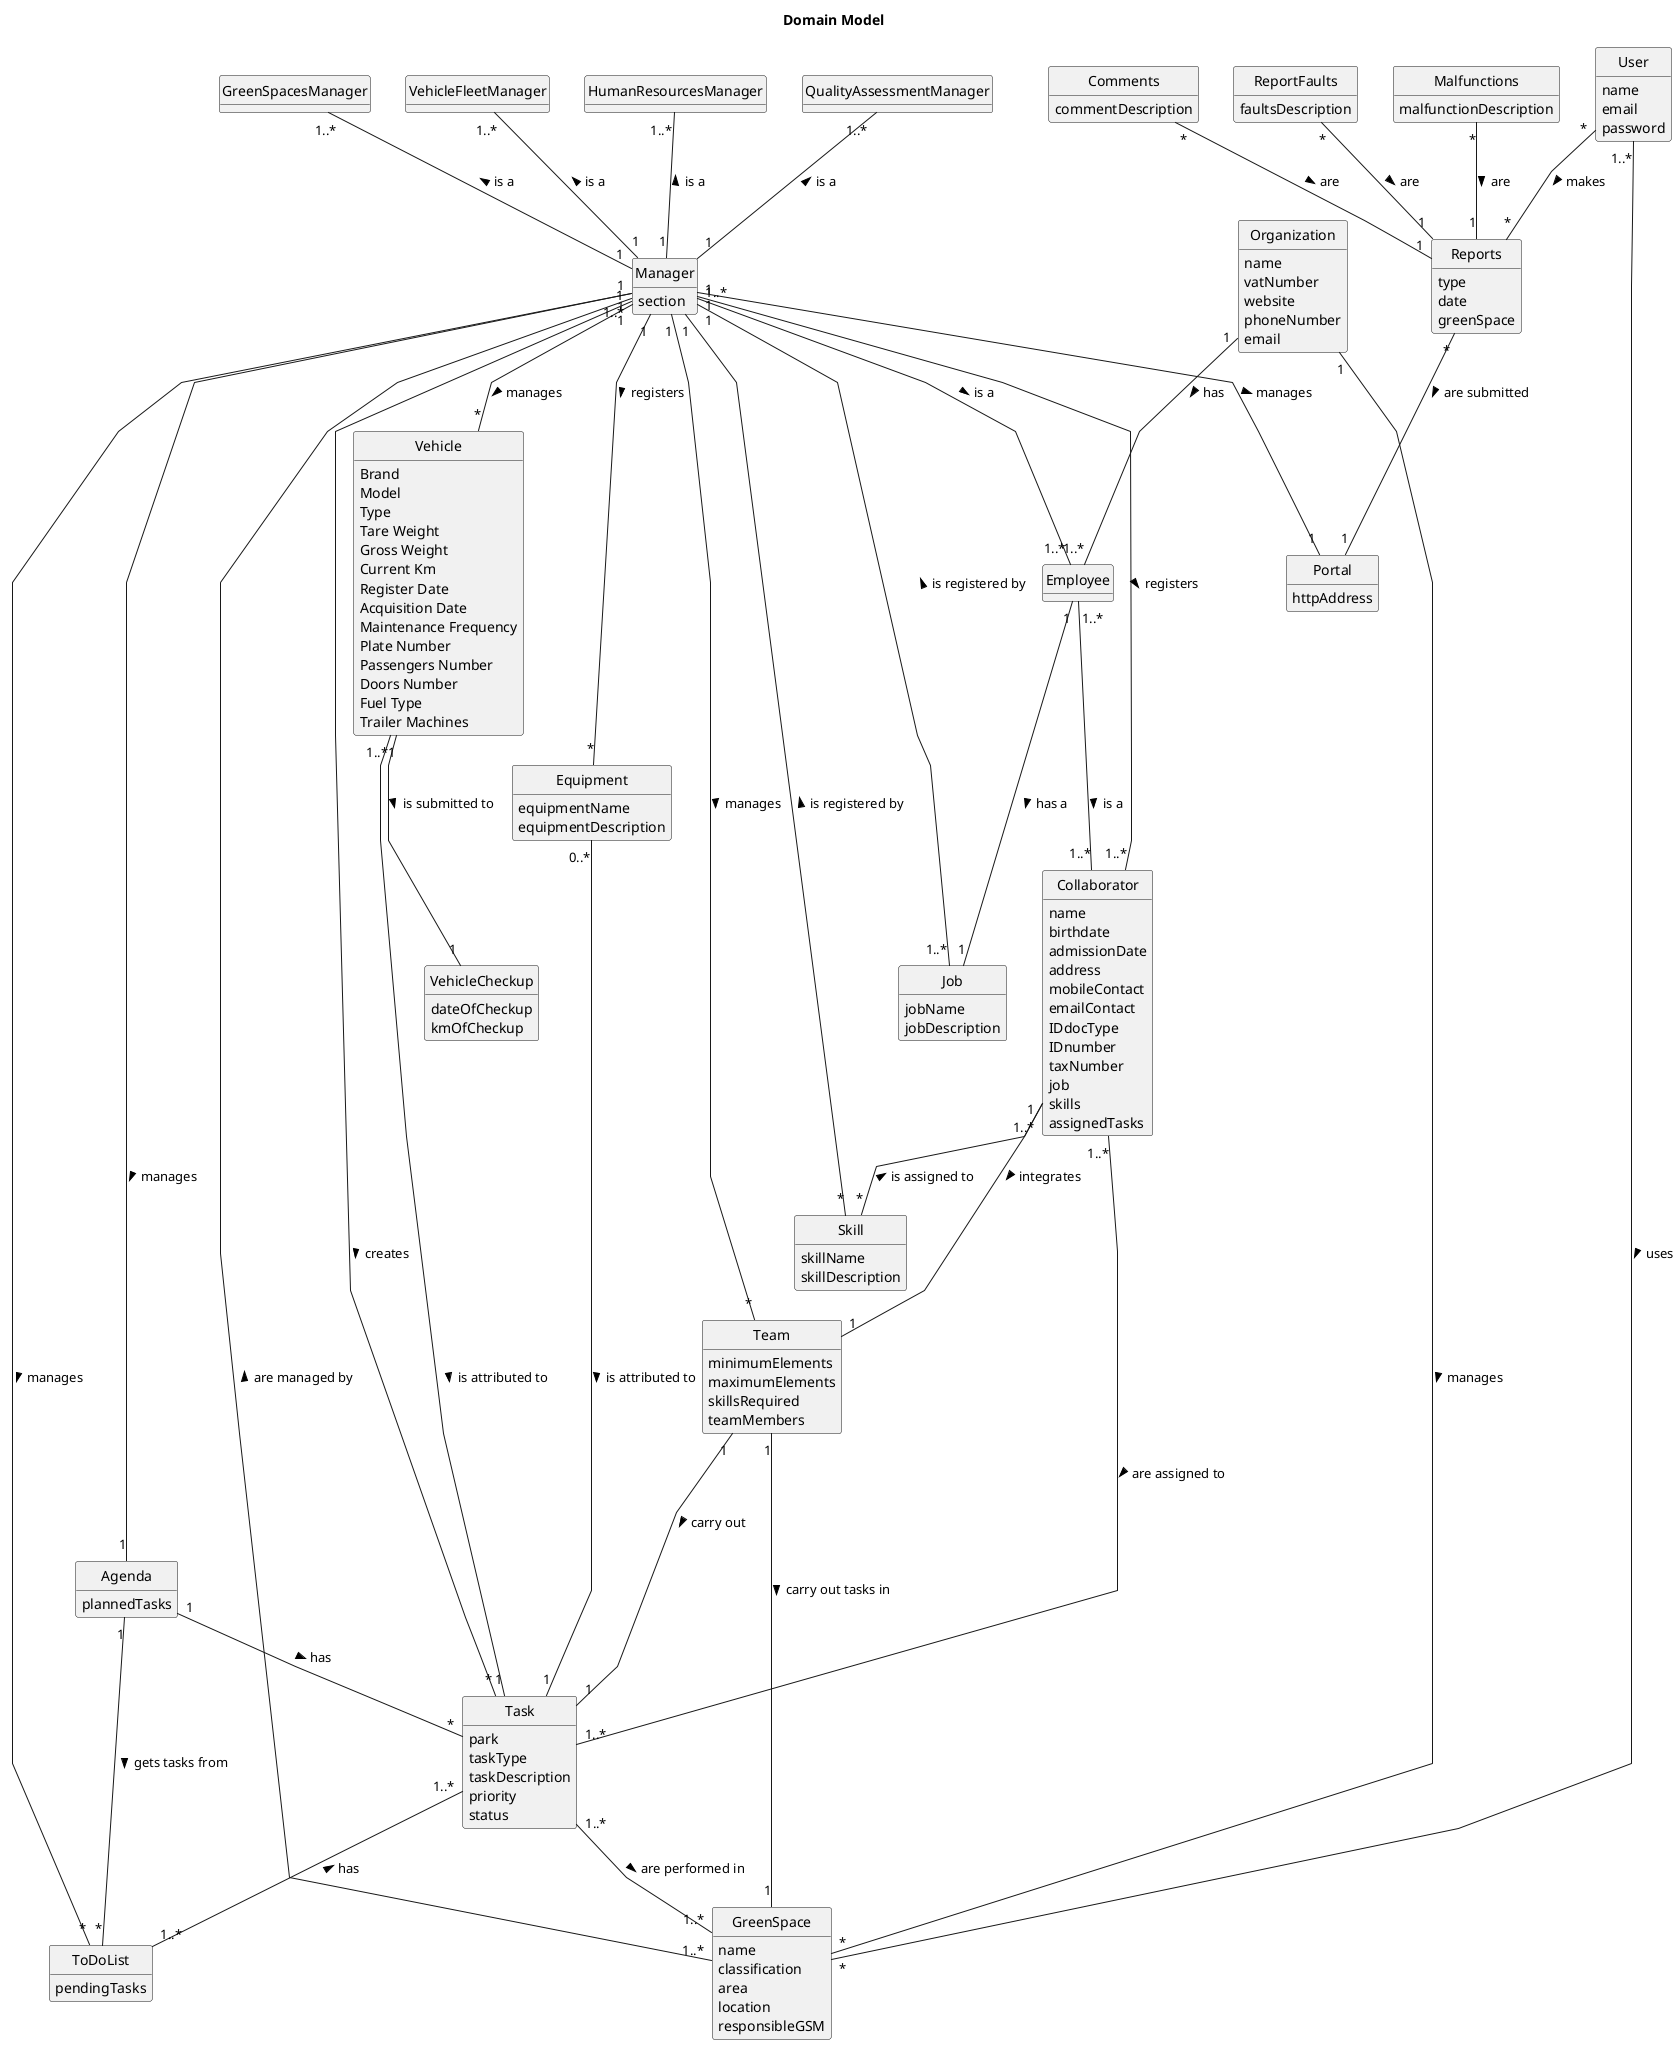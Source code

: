 @startuml
'skinparam monochrome true
skinparam packageStyle rectangle
skinparam shadowing false
skinparam linetype polyline
'left to right direction
skinparam classAttributeIconSize 0
hide circle
hide methods

title Domain Model

class Organization {
    name
    vatNumber
    website
    phoneNumber
    email
}

class Employee {

}

class Collaborator {
    name
    birthdate
    admissionDate
    address
    mobileContact
    emailContact
    IDdocType
    IDnumber
    taxNumber
    job
    skills
    assignedTasks

}

class Manager {
    section
}

class HumanResourcesManager {

}

class VehicleFleetManager {

}

class GreenSpacesManager {

}

class QualityAssessmentManager {

}

class Skill {
    skillName
    skillDescription
}

class Job {
    jobName
    jobDescription
}

class Vehicle {
    Brand
    Model
    Type
    Tare Weight
    Gross Weight
    Current Km
    Register Date
    Acquisition Date
    Maintenance Frequency
    Plate Number
    Passengers Number
    Doors Number
    Fuel Type
    Trailer Machines
}

class VehicleCheckup{
    dateOfCheckup
    kmOfCheckup
}

class Equipment {
    equipmentName
    equipmentDescription
}

class Agenda {
    plannedTasks
}


class Task {
    park
    taskType
    taskDescription
    priority
    status

}

class ToDoList{
    pendingTasks
}

class Team {
    minimumElements
    maximumElements
    skillsRequired
    teamMembers
}

class GreenSpace {
    name
    classification
    area
    location
    responsibleGSM
}

class Portal {
    httpAddress
}

class User {
    name
    email
    password
}

class Reports {
    type
    date
    greenSpace

}

class Comments {
    commentDescription
}

class ReportFaults {
    faultsDescription
}

class Malfunctions {
    malfunctionDescription
}



Manager "1..*" -- "1..*" Employee: is a >
Manager "1" -- "1" Portal: manages >
Manager "1" --up "1..*" Job:  is registered by <
Manager "1" -- "*" Skill: is registered by <
Manager "1" -- "1..*" Collaborator: registers >
Manager "1" -- "1" Agenda: manages >
Manager "1" -- "*" ToDoList: manages >
Manager "1" -- "*" Equipment: registers >
Manager "1" -- "*" Vehicle: manages >
Manager "1" -- "*" Task: creates >
Manager "1" -- "*" Team: manages >
Manager "1" --up "1..*" HumanResourcesManager: is a >
Manager "1" --up "1..*" VehicleFleetManager: is a >
Manager "1" --up "1..*" GreenSpacesManager: is a >
Manager "1" --up "1..*" QualityAssessmentManager: is a >

Agenda "1" -- "*" ToDoList: gets tasks from >


User "1..*" -- "*" GreenSpace: uses >
User "*" -- "*" Reports: makes >

Comments "*" -- "1" Reports: are >
ReportFaults "*" -- "1" Reports: are >
Malfunctions "*" -- "1" Reports: are >

Team "1" -- "1" GreenSpace: carry out tasks in >
Team "1" -- "1" Task: carry out >


Organization "1" -- "*" GreenSpace: manages >
Organization "1" -- "1..*" Employee : has >


Employee "1..*" -- "1..*" Collaborator: is a >
Employee "1" -- "1" Job: has a >

Collaborator "1" -- "*" Skill: is assigned to <
Collaborator "1..*" -- "1" Team: integrates >



Vehicle "1..*" -- "1" Task: is attributed to >
Vehicle "1" -- "1" VehicleCheckup: is submitted to >
Equipment "0..*" -- "1" Task: is attributed to >

Agenda "1" -- "*" Task: has >


Task "1..*" -- "1..*" GreenSpace: are performed in >
Task "1..*" ----- "1..*" Collaborator: are assigned to <
Task "1..*" -- "1..*" ToDoList: has <

GreenSpace "1..*" -- "1..*" Manager: are managed by >


Reports "*" -- "1" Portal: are submitted >

@enduml